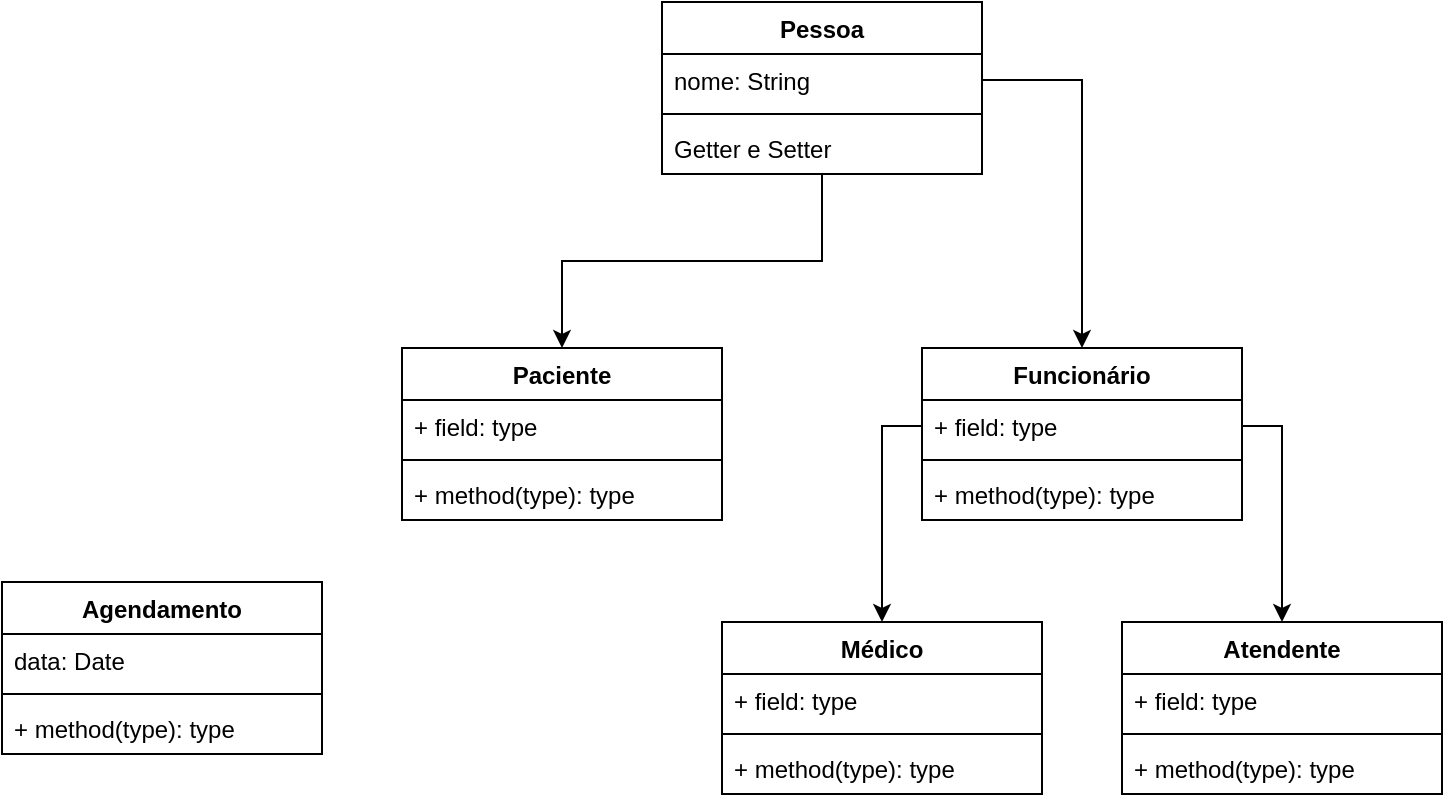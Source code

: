 <mxfile version="12.0.2" type="github" pages="1"><diagram id="ERxTOW4LmEn2Jtx4PXD8" name="Page-1"><mxGraphModel dx="1360" dy="802" grid="1" gridSize="10" guides="1" tooltips="1" connect="1" arrows="1" fold="1" page="1" pageScale="1" pageWidth="850" pageHeight="1100" math="0" shadow="0"><root><mxCell id="0"/><mxCell id="1" parent="0"/><mxCell id="YiNwjbArZB3FMrnhYyiu-1" value="Paciente" style="swimlane;fontStyle=1;align=center;verticalAlign=top;childLayout=stackLayout;horizontal=1;startSize=26;horizontalStack=0;resizeParent=1;resizeParentMax=0;resizeLast=0;collapsible=1;marginBottom=0;" parent="1" vertex="1"><mxGeometry x="280" y="253" width="160" height="86" as="geometry"/></mxCell><mxCell id="YiNwjbArZB3FMrnhYyiu-2" value="+ field: type" style="text;strokeColor=none;fillColor=none;align=left;verticalAlign=top;spacingLeft=4;spacingRight=4;overflow=hidden;rotatable=0;points=[[0,0.5],[1,0.5]];portConstraint=eastwest;" parent="YiNwjbArZB3FMrnhYyiu-1" vertex="1"><mxGeometry y="26" width="160" height="26" as="geometry"/></mxCell><mxCell id="YiNwjbArZB3FMrnhYyiu-3" value="" style="line;strokeWidth=1;fillColor=none;align=left;verticalAlign=middle;spacingTop=-1;spacingLeft=3;spacingRight=3;rotatable=0;labelPosition=right;points=[];portConstraint=eastwest;" parent="YiNwjbArZB3FMrnhYyiu-1" vertex="1"><mxGeometry y="52" width="160" height="8" as="geometry"/></mxCell><mxCell id="YiNwjbArZB3FMrnhYyiu-4" value="+ method(type): type" style="text;strokeColor=none;fillColor=none;align=left;verticalAlign=top;spacingLeft=4;spacingRight=4;overflow=hidden;rotatable=0;points=[[0,0.5],[1,0.5]];portConstraint=eastwest;" parent="YiNwjbArZB3FMrnhYyiu-1" vertex="1"><mxGeometry y="60" width="160" height="26" as="geometry"/></mxCell><mxCell id="YiNwjbArZB3FMrnhYyiu-6" value="Funcionário" style="swimlane;fontStyle=1;align=center;verticalAlign=top;childLayout=stackLayout;horizontal=1;startSize=26;horizontalStack=0;resizeParent=1;resizeParentMax=0;resizeLast=0;collapsible=1;marginBottom=0;" parent="1" vertex="1"><mxGeometry x="540" y="253" width="160" height="86" as="geometry"/></mxCell><mxCell id="YiNwjbArZB3FMrnhYyiu-7" value="+ field: type" style="text;strokeColor=none;fillColor=none;align=left;verticalAlign=top;spacingLeft=4;spacingRight=4;overflow=hidden;rotatable=0;points=[[0,0.5],[1,0.5]];portConstraint=eastwest;" parent="YiNwjbArZB3FMrnhYyiu-6" vertex="1"><mxGeometry y="26" width="160" height="26" as="geometry"/></mxCell><mxCell id="YiNwjbArZB3FMrnhYyiu-8" value="" style="line;strokeWidth=1;fillColor=none;align=left;verticalAlign=middle;spacingTop=-1;spacingLeft=3;spacingRight=3;rotatable=0;labelPosition=right;points=[];portConstraint=eastwest;" parent="YiNwjbArZB3FMrnhYyiu-6" vertex="1"><mxGeometry y="52" width="160" height="8" as="geometry"/></mxCell><mxCell id="YiNwjbArZB3FMrnhYyiu-9" value="+ method(type): type" style="text;strokeColor=none;fillColor=none;align=left;verticalAlign=top;spacingLeft=4;spacingRight=4;overflow=hidden;rotatable=0;points=[[0,0.5],[1,0.5]];portConstraint=eastwest;" parent="YiNwjbArZB3FMrnhYyiu-6" vertex="1"><mxGeometry y="60" width="160" height="26" as="geometry"/></mxCell><mxCell id="YiNwjbArZB3FMrnhYyiu-10" value="Médico" style="swimlane;fontStyle=1;align=center;verticalAlign=top;childLayout=stackLayout;horizontal=1;startSize=26;horizontalStack=0;resizeParent=1;resizeParentMax=0;resizeLast=0;collapsible=1;marginBottom=0;" parent="1" vertex="1"><mxGeometry x="440" y="390" width="160" height="86" as="geometry"/></mxCell><mxCell id="YiNwjbArZB3FMrnhYyiu-11" value="+ field: type" style="text;strokeColor=none;fillColor=none;align=left;verticalAlign=top;spacingLeft=4;spacingRight=4;overflow=hidden;rotatable=0;points=[[0,0.5],[1,0.5]];portConstraint=eastwest;" parent="YiNwjbArZB3FMrnhYyiu-10" vertex="1"><mxGeometry y="26" width="160" height="26" as="geometry"/></mxCell><mxCell id="YiNwjbArZB3FMrnhYyiu-12" value="" style="line;strokeWidth=1;fillColor=none;align=left;verticalAlign=middle;spacingTop=-1;spacingLeft=3;spacingRight=3;rotatable=0;labelPosition=right;points=[];portConstraint=eastwest;" parent="YiNwjbArZB3FMrnhYyiu-10" vertex="1"><mxGeometry y="52" width="160" height="8" as="geometry"/></mxCell><mxCell id="YiNwjbArZB3FMrnhYyiu-13" value="+ method(type): type" style="text;strokeColor=none;fillColor=none;align=left;verticalAlign=top;spacingLeft=4;spacingRight=4;overflow=hidden;rotatable=0;points=[[0,0.5],[1,0.5]];portConstraint=eastwest;" parent="YiNwjbArZB3FMrnhYyiu-10" vertex="1"><mxGeometry y="60" width="160" height="26" as="geometry"/></mxCell><mxCell id="YiNwjbArZB3FMrnhYyiu-14" value="Atendente" style="swimlane;fontStyle=1;align=center;verticalAlign=top;childLayout=stackLayout;horizontal=1;startSize=26;horizontalStack=0;resizeParent=1;resizeParentMax=0;resizeLast=0;collapsible=1;marginBottom=0;" parent="1" vertex="1"><mxGeometry x="640" y="390" width="160" height="86" as="geometry"/></mxCell><mxCell id="YiNwjbArZB3FMrnhYyiu-15" value="+ field: type" style="text;strokeColor=none;fillColor=none;align=left;verticalAlign=top;spacingLeft=4;spacingRight=4;overflow=hidden;rotatable=0;points=[[0,0.5],[1,0.5]];portConstraint=eastwest;" parent="YiNwjbArZB3FMrnhYyiu-14" vertex="1"><mxGeometry y="26" width="160" height="26" as="geometry"/></mxCell><mxCell id="YiNwjbArZB3FMrnhYyiu-16" value="" style="line;strokeWidth=1;fillColor=none;align=left;verticalAlign=middle;spacingTop=-1;spacingLeft=3;spacingRight=3;rotatable=0;labelPosition=right;points=[];portConstraint=eastwest;" parent="YiNwjbArZB3FMrnhYyiu-14" vertex="1"><mxGeometry y="52" width="160" height="8" as="geometry"/></mxCell><mxCell id="YiNwjbArZB3FMrnhYyiu-17" value="+ method(type): type" style="text;strokeColor=none;fillColor=none;align=left;verticalAlign=top;spacingLeft=4;spacingRight=4;overflow=hidden;rotatable=0;points=[[0,0.5],[1,0.5]];portConstraint=eastwest;" parent="YiNwjbArZB3FMrnhYyiu-14" vertex="1"><mxGeometry y="60" width="160" height="26" as="geometry"/></mxCell><mxCell id="YiNwjbArZB3FMrnhYyiu-18" style="edgeStyle=orthogonalEdgeStyle;rounded=0;orthogonalLoop=1;jettySize=auto;html=1;" parent="1" source="YiNwjbArZB3FMrnhYyiu-7" target="YiNwjbArZB3FMrnhYyiu-10" edge="1"><mxGeometry relative="1" as="geometry"/></mxCell><mxCell id="YiNwjbArZB3FMrnhYyiu-19" style="edgeStyle=orthogonalEdgeStyle;rounded=0;orthogonalLoop=1;jettySize=auto;html=1;" parent="1" source="YiNwjbArZB3FMrnhYyiu-7" target="YiNwjbArZB3FMrnhYyiu-14" edge="1"><mxGeometry relative="1" as="geometry"/></mxCell><mxCell id="YiNwjbArZB3FMrnhYyiu-31" style="edgeStyle=orthogonalEdgeStyle;rounded=0;orthogonalLoop=1;jettySize=auto;html=1;" parent="1" source="YiNwjbArZB3FMrnhYyiu-25" target="YiNwjbArZB3FMrnhYyiu-1" edge="1"><mxGeometry relative="1" as="geometry"/></mxCell><mxCell id="YiNwjbArZB3FMrnhYyiu-25" value="Pessoa" style="swimlane;fontStyle=1;align=center;verticalAlign=top;childLayout=stackLayout;horizontal=1;startSize=26;horizontalStack=0;resizeParent=1;resizeParentMax=0;resizeLast=0;collapsible=1;marginBottom=0;" parent="1" vertex="1"><mxGeometry x="410" y="80" width="160" height="86" as="geometry"/></mxCell><mxCell id="YiNwjbArZB3FMrnhYyiu-26" value="nome: String" style="text;strokeColor=none;fillColor=none;align=left;verticalAlign=top;spacingLeft=4;spacingRight=4;overflow=hidden;rotatable=0;points=[[0,0.5],[1,0.5]];portConstraint=eastwest;" parent="YiNwjbArZB3FMrnhYyiu-25" vertex="1"><mxGeometry y="26" width="160" height="26" as="geometry"/></mxCell><mxCell id="YiNwjbArZB3FMrnhYyiu-27" value="" style="line;strokeWidth=1;fillColor=none;align=left;verticalAlign=middle;spacingTop=-1;spacingLeft=3;spacingRight=3;rotatable=0;labelPosition=right;points=[];portConstraint=eastwest;" parent="YiNwjbArZB3FMrnhYyiu-25" vertex="1"><mxGeometry y="52" width="160" height="8" as="geometry"/></mxCell><mxCell id="YiNwjbArZB3FMrnhYyiu-28" value="Getter e Setter" style="text;strokeColor=none;fillColor=none;align=left;verticalAlign=top;spacingLeft=4;spacingRight=4;overflow=hidden;rotatable=0;points=[[0,0.5],[1,0.5]];portConstraint=eastwest;" parent="YiNwjbArZB3FMrnhYyiu-25" vertex="1"><mxGeometry y="60" width="160" height="26" as="geometry"/></mxCell><mxCell id="YiNwjbArZB3FMrnhYyiu-32" style="edgeStyle=orthogonalEdgeStyle;rounded=0;orthogonalLoop=1;jettySize=auto;html=1;" parent="1" source="YiNwjbArZB3FMrnhYyiu-26" target="YiNwjbArZB3FMrnhYyiu-6" edge="1"><mxGeometry relative="1" as="geometry"/></mxCell><mxCell id="kkrhO_iiVOQ5o2gabd01-9" value="Agendamento" style="swimlane;fontStyle=1;align=center;verticalAlign=top;childLayout=stackLayout;horizontal=1;startSize=26;horizontalStack=0;resizeParent=1;resizeParentMax=0;resizeLast=0;collapsible=1;marginBottom=0;" vertex="1" parent="1"><mxGeometry x="80" y="370" width="160" height="86" as="geometry"/></mxCell><mxCell id="kkrhO_iiVOQ5o2gabd01-10" value="data: Date" style="text;strokeColor=none;fillColor=none;align=left;verticalAlign=top;spacingLeft=4;spacingRight=4;overflow=hidden;rotatable=0;points=[[0,0.5],[1,0.5]];portConstraint=eastwest;" vertex="1" parent="kkrhO_iiVOQ5o2gabd01-9"><mxGeometry y="26" width="160" height="26" as="geometry"/></mxCell><mxCell id="kkrhO_iiVOQ5o2gabd01-11" value="" style="line;strokeWidth=1;fillColor=none;align=left;verticalAlign=middle;spacingTop=-1;spacingLeft=3;spacingRight=3;rotatable=0;labelPosition=right;points=[];portConstraint=eastwest;" vertex="1" parent="kkrhO_iiVOQ5o2gabd01-9"><mxGeometry y="52" width="160" height="8" as="geometry"/></mxCell><mxCell id="kkrhO_iiVOQ5o2gabd01-12" value="+ method(type): type" style="text;strokeColor=none;fillColor=none;align=left;verticalAlign=top;spacingLeft=4;spacingRight=4;overflow=hidden;rotatable=0;points=[[0,0.5],[1,0.5]];portConstraint=eastwest;" vertex="1" parent="kkrhO_iiVOQ5o2gabd01-9"><mxGeometry y="60" width="160" height="26" as="geometry"/></mxCell></root></mxGraphModel></diagram></mxfile>